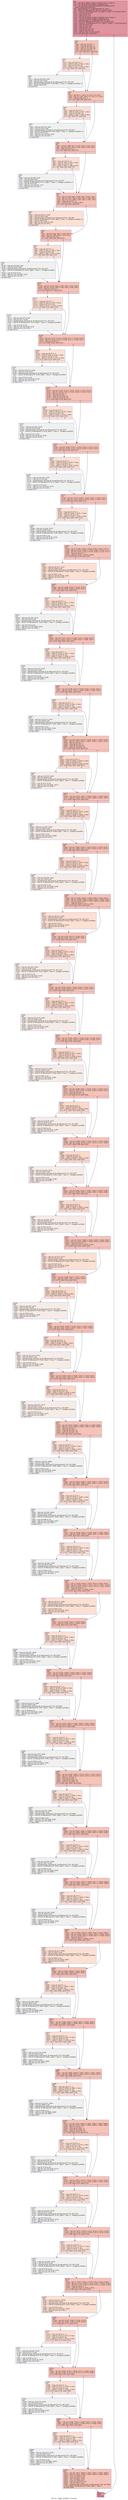 digraph "CFG for '_Z8gpu_blurPhS_ii' function" {
	label="CFG for '_Z8gpu_blurPhS_ii' function";

	Node0x5624430 [shape=record,color="#b70d28ff", style=filled, fillcolor="#b70d2870",label="{%4:\l  %5 = tail call i32 @llvm.amdgcn.workitem.id.x(), !range !4\l  %6 = tail call i32 @llvm.amdgcn.workgroup.id.x()\l  %7 = tail call align 4 dereferenceable(64) i8 addrspace(4)*\l... @llvm.amdgcn.dispatch.ptr()\l  %8 = getelementptr i8, i8 addrspace(4)* %7, i64 4\l  %9 = bitcast i8 addrspace(4)* %8 to i16 addrspace(4)*\l  %10 = load i16, i16 addrspace(4)* %9, align 4, !range !5, !invariant.load !6\l  %11 = zext i16 %10 to i32\l  %12 = mul i32 %6, %11\l  %13 = add i32 %12, %5\l  %14 = tail call i32 @llvm.amdgcn.workitem.id.y(), !range !4\l  %15 = tail call i32 @llvm.amdgcn.workgroup.id.y()\l  %16 = getelementptr i8, i8 addrspace(4)* %7, i64 6\l  %17 = bitcast i8 addrspace(4)* %16 to i16 addrspace(4)*\l  %18 = load i16, i16 addrspace(4)* %17, align 2, !range !5, !invariant.load !6\l  %19 = zext i16 %18 to i32\l  %20 = mul i32 %15, %19\l  %21 = add i32 %20, %14\l  %22 = icmp slt i32 %13, %2\l  %23 = icmp slt i32 %21, %3\l  %24 = select i1 %22, i1 %23, i1 false\l  br i1 %24, label %25, label %826\l|{<s0>T|<s1>F}}"];
	Node0x5624430:s0 -> Node0x5627ee0;
	Node0x5624430:s1 -> Node0x5627f70;
	Node0x5627ee0 [shape=record,color="#3d50c3ff", style=filled, fillcolor="#e8765c70",label="{%25:\l25:                                               \l  %26 = add nsw i32 %21, -3\l  %27 = icmp sgt i32 %21, 2\l  %28 = icmp slt i32 %26, %3\l  %29 = mul nsw i32 %26, %2\l  %30 = add nsw i32 %13, -3\l  br i1 %27, label %31, label %42\l|{<s0>T|<s1>F}}"];
	Node0x5627ee0:s0 -> Node0x56283e0;
	Node0x5627ee0:s1 -> Node0x5628430;
	Node0x56283e0 [shape=record,color="#3d50c3ff", style=filled, fillcolor="#f7b99e70",label="{%31:\l31:                                               \l  %32 = icmp sgt i32 %13, 2\l  %33 = select i1 %28, i1 %32, i1 false\l  %34 = icmp slt i32 %30, %2\l  %35 = select i1 %33, i1 %34, i1 false\l  br i1 %35, label %36, label %42\l|{<s0>T|<s1>F}}"];
	Node0x56283e0:s0 -> Node0x5626df0;
	Node0x56283e0:s1 -> Node0x5628430;
	Node0x5626df0 [shape=record,color="#3d50c3ff", style=filled, fillcolor="#dedcdb70",label="{%36:\l36:                                               \l  %37 = add nsw i32 %30, %29\l  %38 = sext i32 %37 to i64\l  %39 = getelementptr inbounds i8, i8 addrspace(1)* %1, i64 %38\l  %40 = load i8, i8 addrspace(1)* %39, align 1, !tbaa !7, !amdgpu.noclobber !6\l  %41 = zext i8 %40 to i32\l  br label %42\l}"];
	Node0x5626df0 -> Node0x5628430;
	Node0x5628430 [shape=record,color="#3d50c3ff", style=filled, fillcolor="#e8765c70",label="{%42:\l42:                                               \l  %43 = phi i32 [ 1, %36 ], [ 0, %31 ], [ 0, %25 ]\l  %44 = phi i32 [ %41, %36 ], [ 0, %31 ], [ 0, %25 ]\l  %45 = add nsw i32 %13, -2\l  br i1 %27, label %46, label %59\l|{<s0>T|<s1>F}}"];
	Node0x5628430:s0 -> Node0x5629130;
	Node0x5628430:s1 -> Node0x5629180;
	Node0x5629130 [shape=record,color="#3d50c3ff", style=filled, fillcolor="#f7b99e70",label="{%46:\l46:                                               \l  %47 = icmp sgt i32 %13, 1\l  %48 = select i1 %28, i1 %47, i1 false\l  %49 = icmp slt i32 %45, %2\l  %50 = select i1 %48, i1 %49, i1 false\l  br i1 %50, label %51, label %59\l|{<s0>T|<s1>F}}"];
	Node0x5629130:s0 -> Node0x5629540;
	Node0x5629130:s1 -> Node0x5629180;
	Node0x5629540 [shape=record,color="#3d50c3ff", style=filled, fillcolor="#dedcdb70",label="{%51:\l51:                                               \l  %52 = add nsw i32 %45, %29\l  %53 = sext i32 %52 to i64\l  %54 = getelementptr inbounds i8, i8 addrspace(1)* %1, i64 %53\l  %55 = load i8, i8 addrspace(1)* %54, align 1, !tbaa !7, !amdgpu.noclobber !6\l  %56 = zext i8 %55 to i32\l  %57 = add nuw nsw i32 %44, %56\l  %58 = add nuw nsw i32 %43, 1\l  br label %59\l}"];
	Node0x5629540 -> Node0x5629180;
	Node0x5629180 [shape=record,color="#3d50c3ff", style=filled, fillcolor="#e8765c70",label="{%59:\l59:                                               \l  %60 = phi i32 [ %58, %51 ], [ %43, %46 ], [ %43, %42 ]\l  %61 = phi i32 [ %57, %51 ], [ %44, %46 ], [ %44, %42 ]\l  %62 = add nsw i32 %13, -1\l  br i1 %27, label %63, label %76\l|{<s0>T|<s1>F}}"];
	Node0x5629180:s0 -> Node0x562a2c0;
	Node0x5629180:s1 -> Node0x562a310;
	Node0x562a2c0 [shape=record,color="#3d50c3ff", style=filled, fillcolor="#f7b99e70",label="{%63:\l63:                                               \l  %64 = icmp sgt i32 %13, 0\l  %65 = select i1 %28, i1 %64, i1 false\l  %66 = icmp sle i32 %13, %2\l  %67 = select i1 %65, i1 %66, i1 false\l  br i1 %67, label %68, label %76\l|{<s0>T|<s1>F}}"];
	Node0x562a2c0:s0 -> Node0x562a8f0;
	Node0x562a2c0:s1 -> Node0x562a310;
	Node0x562a8f0 [shape=record,color="#3d50c3ff", style=filled, fillcolor="#dedcdb70",label="{%68:\l68:                                               \l  %69 = add nsw i32 %62, %29\l  %70 = sext i32 %69 to i64\l  %71 = getelementptr inbounds i8, i8 addrspace(1)* %1, i64 %70\l  %72 = load i8, i8 addrspace(1)* %71, align 1, !tbaa !7, !amdgpu.noclobber !6\l  %73 = zext i8 %72 to i32\l  %74 = add nuw nsw i32 %61, %73\l  %75 = add nuw nsw i32 %60, 1\l  br label %76\l}"];
	Node0x562a8f0 -> Node0x562a310;
	Node0x562a310 [shape=record,color="#3d50c3ff", style=filled, fillcolor="#e8765c70",label="{%76:\l76:                                               \l  %77 = phi i1 [ %28, %68 ], [ %28, %63 ], [ false, %59 ]\l  %78 = phi i32 [ %75, %68 ], [ %60, %63 ], [ %60, %59 ]\l  %79 = phi i32 [ %74, %68 ], [ %61, %63 ], [ %61, %59 ]\l  %80 = icmp sgt i32 %13, -1\l  %81 = select i1 %77, i1 %80, i1 false\l  br i1 %81, label %82, label %90\l|{<s0>T|<s1>F}}"];
	Node0x562a310:s0 -> Node0x562b1e0;
	Node0x562a310:s1 -> Node0x562b230;
	Node0x562b1e0 [shape=record,color="#3d50c3ff", style=filled, fillcolor="#f7b99e70",label="{%82:\l82:                                               \l  %83 = add nsw i32 %13, %29\l  %84 = sext i32 %83 to i64\l  %85 = getelementptr inbounds i8, i8 addrspace(1)* %1, i64 %84\l  %86 = load i8, i8 addrspace(1)* %85, align 1, !tbaa !7, !amdgpu.noclobber !6\l  %87 = zext i8 %86 to i32\l  %88 = add nuw nsw i32 %79, %87\l  %89 = add nuw nsw i32 %78, 1\l  br label %90\l}"];
	Node0x562b1e0 -> Node0x562b230;
	Node0x562b230 [shape=record,color="#3d50c3ff", style=filled, fillcolor="#e8765c70",label="{%90:\l90:                                               \l  %91 = phi i32 [ %89, %82 ], [ %78, %76 ]\l  %92 = phi i32 [ %88, %82 ], [ %79, %76 ]\l  %93 = add nsw i32 %13, 1\l  br i1 %27, label %94, label %107\l|{<s0>T|<s1>F}}"];
	Node0x562b230:s0 -> Node0x562b970;
	Node0x562b230:s1 -> Node0x562b9c0;
	Node0x562b970 [shape=record,color="#3d50c3ff", style=filled, fillcolor="#f7b99e70",label="{%94:\l94:                                               \l  %95 = icmp sgt i32 %13, -2\l  %96 = select i1 %28, i1 %95, i1 false\l  %97 = icmp slt i32 %93, %2\l  %98 = select i1 %96, i1 %97, i1 false\l  br i1 %98, label %99, label %107\l|{<s0>T|<s1>F}}"];
	Node0x562b970:s0 -> Node0x562bd80;
	Node0x562b970:s1 -> Node0x562b9c0;
	Node0x562bd80 [shape=record,color="#3d50c3ff", style=filled, fillcolor="#dedcdb70",label="{%99:\l99:                                               \l  %100 = add nsw i32 %93, %29\l  %101 = sext i32 %100 to i64\l  %102 = getelementptr inbounds i8, i8 addrspace(1)* %1, i64 %101\l  %103 = load i8, i8 addrspace(1)* %102, align 1, !tbaa !7, !amdgpu.noclobber\l... !6\l  %104 = zext i8 %103 to i32\l  %105 = add nuw nsw i32 %92, %104\l  %106 = add nuw nsw i32 %91, 1\l  br label %107\l}"];
	Node0x562bd80 -> Node0x562b9c0;
	Node0x562b9c0 [shape=record,color="#3d50c3ff", style=filled, fillcolor="#e8765c70",label="{%107:\l107:                                              \l  %108 = phi i32 [ %106, %99 ], [ %91, %94 ], [ %91, %90 ]\l  %109 = phi i32 [ %105, %99 ], [ %92, %94 ], [ %92, %90 ]\l  %110 = add nsw i32 %13, 2\l  br i1 %27, label %111, label %124\l|{<s0>T|<s1>F}}"];
	Node0x562b9c0:s0 -> Node0x562c4c0;
	Node0x562b9c0:s1 -> Node0x562c510;
	Node0x562c4c0 [shape=record,color="#3d50c3ff", style=filled, fillcolor="#f7b99e70",label="{%111:\l111:                                              \l  %112 = icmp sgt i32 %13, -3\l  %113 = select i1 %28, i1 %112, i1 false\l  %114 = icmp slt i32 %110, %2\l  %115 = select i1 %113, i1 %114, i1 false\l  br i1 %115, label %116, label %124\l|{<s0>T|<s1>F}}"];
	Node0x562c4c0:s0 -> Node0x562c8d0;
	Node0x562c4c0:s1 -> Node0x562c510;
	Node0x562c8d0 [shape=record,color="#3d50c3ff", style=filled, fillcolor="#dedcdb70",label="{%116:\l116:                                              \l  %117 = add nsw i32 %110, %29\l  %118 = sext i32 %117 to i64\l  %119 = getelementptr inbounds i8, i8 addrspace(1)* %1, i64 %118\l  %120 = load i8, i8 addrspace(1)* %119, align 1, !tbaa !7, !amdgpu.noclobber\l... !6\l  %121 = zext i8 %120 to i32\l  %122 = add nuw nsw i32 %109, %121\l  %123 = add nuw nsw i32 %108, 1\l  br label %124\l}"];
	Node0x562c8d0 -> Node0x562c510;
	Node0x562c510 [shape=record,color="#3d50c3ff", style=filled, fillcolor="#e8765c70",label="{%124:\l124:                                              \l  %125 = phi i32 [ %123, %116 ], [ %108, %111 ], [ %108, %107 ]\l  %126 = phi i32 [ %122, %116 ], [ %109, %111 ], [ %109, %107 ]\l  %127 = add nsw i32 %13, 3\l  br i1 %27, label %128, label %141\l|{<s0>T|<s1>F}}"];
	Node0x562c510:s0 -> Node0x562d010;
	Node0x562c510:s1 -> Node0x562d060;
	Node0x562d010 [shape=record,color="#3d50c3ff", style=filled, fillcolor="#f7b99e70",label="{%128:\l128:                                              \l  %129 = icmp sgt i32 %13, -4\l  %130 = select i1 %28, i1 %129, i1 false\l  %131 = icmp slt i32 %127, %2\l  %132 = select i1 %130, i1 %131, i1 false\l  br i1 %132, label %133, label %141\l|{<s0>T|<s1>F}}"];
	Node0x562d010:s0 -> Node0x562a760;
	Node0x562d010:s1 -> Node0x562d060;
	Node0x562a760 [shape=record,color="#3d50c3ff", style=filled, fillcolor="#dedcdb70",label="{%133:\l133:                                              \l  %134 = add nsw i32 %127, %29\l  %135 = sext i32 %134 to i64\l  %136 = getelementptr inbounds i8, i8 addrspace(1)* %1, i64 %135\l  %137 = load i8, i8 addrspace(1)* %136, align 1, !tbaa !7, !amdgpu.noclobber\l... !6\l  %138 = zext i8 %137 to i32\l  %139 = add nuw nsw i32 %126, %138\l  %140 = add nuw nsw i32 %125, 1\l  br label %141\l}"];
	Node0x562a760 -> Node0x562d060;
	Node0x562d060 [shape=record,color="#3d50c3ff", style=filled, fillcolor="#e8765c70",label="{%141:\l141:                                              \l  %142 = phi i32 [ %140, %133 ], [ %125, %128 ], [ %125, %124 ]\l  %143 = phi i32 [ %139, %133 ], [ %126, %128 ], [ %126, %124 ]\l  %144 = add nsw i32 %21, -2\l  %145 = icmp sgt i32 %21, 1\l  %146 = icmp slt i32 %144, %3\l  %147 = mul nsw i32 %144, %2\l  br i1 %145, label %148, label %161\l|{<s0>T|<s1>F}}"];
	Node0x562d060:s0 -> Node0x562e1a0;
	Node0x562d060:s1 -> Node0x562e1f0;
	Node0x562e1a0 [shape=record,color="#3d50c3ff", style=filled, fillcolor="#f7b99e70",label="{%148:\l148:                                              \l  %149 = icmp sgt i32 %13, 2\l  %150 = select i1 %146, i1 %149, i1 false\l  %151 = icmp slt i32 %30, %2\l  %152 = select i1 %150, i1 %151, i1 false\l  br i1 %152, label %153, label %161\l|{<s0>T|<s1>F}}"];
	Node0x562e1a0:s0 -> Node0x562e5b0;
	Node0x562e1a0:s1 -> Node0x562e1f0;
	Node0x562e5b0 [shape=record,color="#3d50c3ff", style=filled, fillcolor="#dedcdb70",label="{%153:\l153:                                              \l  %154 = add nsw i32 %30, %147\l  %155 = sext i32 %154 to i64\l  %156 = getelementptr inbounds i8, i8 addrspace(1)* %1, i64 %155\l  %157 = load i8, i8 addrspace(1)* %156, align 1, !tbaa !7, !amdgpu.noclobber\l... !6\l  %158 = zext i8 %157 to i32\l  %159 = add nuw nsw i32 %143, %158\l  %160 = add nuw nsw i32 %142, 1\l  br label %161\l}"];
	Node0x562e5b0 -> Node0x562e1f0;
	Node0x562e1f0 [shape=record,color="#3d50c3ff", style=filled, fillcolor="#e8765c70",label="{%161:\l161:                                              \l  %162 = phi i32 [ %160, %153 ], [ %142, %148 ], [ %142, %141 ]\l  %163 = phi i32 [ %159, %153 ], [ %143, %148 ], [ %143, %141 ]\l  br i1 %145, label %164, label %177\l|{<s0>T|<s1>F}}"];
	Node0x562e1f0:s0 -> Node0x562ec60;
	Node0x562e1f0:s1 -> Node0x562ecb0;
	Node0x562ec60 [shape=record,color="#3d50c3ff", style=filled, fillcolor="#f7b99e70",label="{%164:\l164:                                              \l  %165 = icmp sgt i32 %13, 1\l  %166 = select i1 %146, i1 %165, i1 false\l  %167 = icmp slt i32 %45, %2\l  %168 = select i1 %166, i1 %167, i1 false\l  br i1 %168, label %169, label %177\l|{<s0>T|<s1>F}}"];
	Node0x562ec60:s0 -> Node0x562f070;
	Node0x562ec60:s1 -> Node0x562ecb0;
	Node0x562f070 [shape=record,color="#3d50c3ff", style=filled, fillcolor="#dedcdb70",label="{%169:\l169:                                              \l  %170 = add nsw i32 %45, %147\l  %171 = sext i32 %170 to i64\l  %172 = getelementptr inbounds i8, i8 addrspace(1)* %1, i64 %171\l  %173 = load i8, i8 addrspace(1)* %172, align 1, !tbaa !7, !amdgpu.noclobber\l... !6\l  %174 = zext i8 %173 to i32\l  %175 = add nuw nsw i32 %163, %174\l  %176 = add nuw nsw i32 %162, 1\l  br label %177\l}"];
	Node0x562f070 -> Node0x562ecb0;
	Node0x562ecb0 [shape=record,color="#3d50c3ff", style=filled, fillcolor="#e8765c70",label="{%177:\l177:                                              \l  %178 = phi i32 [ %176, %169 ], [ %162, %164 ], [ %162, %161 ]\l  %179 = phi i32 [ %175, %169 ], [ %163, %164 ], [ %163, %161 ]\l  br i1 %145, label %180, label %193\l|{<s0>T|<s1>F}}"];
	Node0x562ecb0:s0 -> Node0x562f720;
	Node0x562ecb0:s1 -> Node0x562f770;
	Node0x562f720 [shape=record,color="#3d50c3ff", style=filled, fillcolor="#f7b99e70",label="{%180:\l180:                                              \l  %181 = icmp sgt i32 %13, 0\l  %182 = select i1 %146, i1 %181, i1 false\l  %183 = icmp sle i32 %13, %2\l  %184 = select i1 %182, i1 %183, i1 false\l  br i1 %184, label %185, label %193\l|{<s0>T|<s1>F}}"];
	Node0x562f720:s0 -> Node0x562fb30;
	Node0x562f720:s1 -> Node0x562f770;
	Node0x562fb30 [shape=record,color="#3d50c3ff", style=filled, fillcolor="#dedcdb70",label="{%185:\l185:                                              \l  %186 = add nsw i32 %62, %147\l  %187 = sext i32 %186 to i64\l  %188 = getelementptr inbounds i8, i8 addrspace(1)* %1, i64 %187\l  %189 = load i8, i8 addrspace(1)* %188, align 1, !tbaa !7, !amdgpu.noclobber\l... !6\l  %190 = zext i8 %189 to i32\l  %191 = add nuw nsw i32 %179, %190\l  %192 = add nuw nsw i32 %178, 1\l  br label %193\l}"];
	Node0x562fb30 -> Node0x562f770;
	Node0x562f770 [shape=record,color="#3d50c3ff", style=filled, fillcolor="#e8765c70",label="{%193:\l193:                                              \l  %194 = phi i1 [ %146, %185 ], [ %146, %180 ], [ false, %177 ]\l  %195 = phi i32 [ %192, %185 ], [ %178, %180 ], [ %178, %177 ]\l  %196 = phi i32 [ %191, %185 ], [ %179, %180 ], [ %179, %177 ]\l  %197 = icmp sgt i32 %13, -1\l  %198 = select i1 %194, i1 %197, i1 false\l  br i1 %198, label %199, label %207\l|{<s0>T|<s1>F}}"];
	Node0x562f770:s0 -> Node0x56303f0;
	Node0x562f770:s1 -> Node0x5630440;
	Node0x56303f0 [shape=record,color="#3d50c3ff", style=filled, fillcolor="#f7b99e70",label="{%199:\l199:                                              \l  %200 = add nsw i32 %13, %147\l  %201 = sext i32 %200 to i64\l  %202 = getelementptr inbounds i8, i8 addrspace(1)* %1, i64 %201\l  %203 = load i8, i8 addrspace(1)* %202, align 1, !tbaa !7, !amdgpu.noclobber\l... !6\l  %204 = zext i8 %203 to i32\l  %205 = add nuw nsw i32 %196, %204\l  %206 = add nuw nsw i32 %195, 1\l  br label %207\l}"];
	Node0x56303f0 -> Node0x5630440;
	Node0x5630440 [shape=record,color="#3d50c3ff", style=filled, fillcolor="#e8765c70",label="{%207:\l207:                                              \l  %208 = phi i32 [ %206, %199 ], [ %195, %193 ]\l  %209 = phi i32 [ %205, %199 ], [ %196, %193 ]\l  br i1 %145, label %210, label %223\l|{<s0>T|<s1>F}}"];
	Node0x5630440:s0 -> Node0x5630af0;
	Node0x5630440:s1 -> Node0x5630b40;
	Node0x5630af0 [shape=record,color="#3d50c3ff", style=filled, fillcolor="#f7b99e70",label="{%210:\l210:                                              \l  %211 = icmp sgt i32 %13, -2\l  %212 = select i1 %146, i1 %211, i1 false\l  %213 = icmp slt i32 %93, %2\l  %214 = select i1 %212, i1 %213, i1 false\l  br i1 %214, label %215, label %223\l|{<s0>T|<s1>F}}"];
	Node0x5630af0:s0 -> Node0x5630f00;
	Node0x5630af0:s1 -> Node0x5630b40;
	Node0x5630f00 [shape=record,color="#3d50c3ff", style=filled, fillcolor="#dedcdb70",label="{%215:\l215:                                              \l  %216 = add nsw i32 %93, %147\l  %217 = sext i32 %216 to i64\l  %218 = getelementptr inbounds i8, i8 addrspace(1)* %1, i64 %217\l  %219 = load i8, i8 addrspace(1)* %218, align 1, !tbaa !7, !amdgpu.noclobber\l... !6\l  %220 = zext i8 %219 to i32\l  %221 = add nuw nsw i32 %209, %220\l  %222 = add nuw nsw i32 %208, 1\l  br label %223\l}"];
	Node0x5630f00 -> Node0x5630b40;
	Node0x5630b40 [shape=record,color="#3d50c3ff", style=filled, fillcolor="#e8765c70",label="{%223:\l223:                                              \l  %224 = phi i32 [ %222, %215 ], [ %208, %210 ], [ %208, %207 ]\l  %225 = phi i32 [ %221, %215 ], [ %209, %210 ], [ %209, %207 ]\l  br i1 %145, label %226, label %239\l|{<s0>T|<s1>F}}"];
	Node0x5630b40:s0 -> Node0x56315b0;
	Node0x5630b40:s1 -> Node0x5631600;
	Node0x56315b0 [shape=record,color="#3d50c3ff", style=filled, fillcolor="#f7b99e70",label="{%226:\l226:                                              \l  %227 = icmp sgt i32 %13, -3\l  %228 = select i1 %146, i1 %227, i1 false\l  %229 = icmp slt i32 %110, %2\l  %230 = select i1 %228, i1 %229, i1 false\l  br i1 %230, label %231, label %239\l|{<s0>T|<s1>F}}"];
	Node0x56315b0:s0 -> Node0x56319c0;
	Node0x56315b0:s1 -> Node0x5631600;
	Node0x56319c0 [shape=record,color="#3d50c3ff", style=filled, fillcolor="#dedcdb70",label="{%231:\l231:                                              \l  %232 = add nsw i32 %110, %147\l  %233 = sext i32 %232 to i64\l  %234 = getelementptr inbounds i8, i8 addrspace(1)* %1, i64 %233\l  %235 = load i8, i8 addrspace(1)* %234, align 1, !tbaa !7, !amdgpu.noclobber\l... !6\l  %236 = zext i8 %235 to i32\l  %237 = add nuw nsw i32 %225, %236\l  %238 = add nuw nsw i32 %224, 1\l  br label %239\l}"];
	Node0x56319c0 -> Node0x5631600;
	Node0x5631600 [shape=record,color="#3d50c3ff", style=filled, fillcolor="#e8765c70",label="{%239:\l239:                                              \l  %240 = phi i32 [ %238, %231 ], [ %224, %226 ], [ %224, %223 ]\l  %241 = phi i32 [ %237, %231 ], [ %225, %226 ], [ %225, %223 ]\l  br i1 %145, label %242, label %255\l|{<s0>T|<s1>F}}"];
	Node0x5631600:s0 -> Node0x5632070;
	Node0x5631600:s1 -> Node0x56320c0;
	Node0x5632070 [shape=record,color="#3d50c3ff", style=filled, fillcolor="#f7b99e70",label="{%242:\l242:                                              \l  %243 = icmp sgt i32 %13, -4\l  %244 = select i1 %146, i1 %243, i1 false\l  %245 = icmp slt i32 %127, %2\l  %246 = select i1 %244, i1 %245, i1 false\l  br i1 %246, label %247, label %255\l|{<s0>T|<s1>F}}"];
	Node0x5632070:s0 -> Node0x5632480;
	Node0x5632070:s1 -> Node0x56320c0;
	Node0x5632480 [shape=record,color="#3d50c3ff", style=filled, fillcolor="#dedcdb70",label="{%247:\l247:                                              \l  %248 = add nsw i32 %127, %147\l  %249 = sext i32 %248 to i64\l  %250 = getelementptr inbounds i8, i8 addrspace(1)* %1, i64 %249\l  %251 = load i8, i8 addrspace(1)* %250, align 1, !tbaa !7, !amdgpu.noclobber\l... !6\l  %252 = zext i8 %251 to i32\l  %253 = add nuw nsw i32 %241, %252\l  %254 = add nuw nsw i32 %240, 1\l  br label %255\l}"];
	Node0x5632480 -> Node0x56320c0;
	Node0x56320c0 [shape=record,color="#3d50c3ff", style=filled, fillcolor="#e8765c70",label="{%255:\l255:                                              \l  %256 = phi i32 [ %254, %247 ], [ %240, %242 ], [ %240, %239 ]\l  %257 = phi i32 [ %253, %247 ], [ %241, %242 ], [ %241, %239 ]\l  %258 = add nsw i32 %21, -1\l  %259 = icmp sgt i32 %21, 0\l  %260 = icmp sle i32 %21, %3\l  %261 = mul nsw i32 %258, %2\l  br i1 %259, label %262, label %275\l|{<s0>T|<s1>F}}"];
	Node0x56320c0:s0 -> Node0x562d460;
	Node0x56320c0:s1 -> Node0x562d4b0;
	Node0x562d460 [shape=record,color="#3d50c3ff", style=filled, fillcolor="#f7a88970",label="{%262:\l262:                                              \l  %263 = icmp sgt i32 %13, 2\l  %264 = select i1 %260, i1 %263, i1 false\l  %265 = icmp slt i32 %30, %2\l  %266 = select i1 %264, i1 %265, i1 false\l  br i1 %266, label %267, label %275\l|{<s0>T|<s1>F}}"];
	Node0x562d460:s0 -> Node0x562d870;
	Node0x562d460:s1 -> Node0x562d4b0;
	Node0x562d870 [shape=record,color="#3d50c3ff", style=filled, fillcolor="#ead5c970",label="{%267:\l267:                                              \l  %268 = add nsw i32 %30, %261\l  %269 = sext i32 %268 to i64\l  %270 = getelementptr inbounds i8, i8 addrspace(1)* %1, i64 %269\l  %271 = load i8, i8 addrspace(1)* %270, align 1, !tbaa !7, !amdgpu.noclobber\l... !6\l  %272 = zext i8 %271 to i32\l  %273 = add nuw nsw i32 %257, %272\l  %274 = add nuw nsw i32 %256, 1\l  br label %275\l}"];
	Node0x562d870 -> Node0x562d4b0;
	Node0x562d4b0 [shape=record,color="#3d50c3ff", style=filled, fillcolor="#e8765c70",label="{%275:\l275:                                              \l  %276 = phi i32 [ %274, %267 ], [ %256, %262 ], [ %256, %255 ]\l  %277 = phi i32 [ %273, %267 ], [ %257, %262 ], [ %257, %255 ]\l  br i1 %259, label %278, label %291\l|{<s0>T|<s1>F}}"];
	Node0x562d4b0:s0 -> Node0x5634020;
	Node0x562d4b0:s1 -> Node0x5634070;
	Node0x5634020 [shape=record,color="#3d50c3ff", style=filled, fillcolor="#f7a88970",label="{%278:\l278:                                              \l  %279 = icmp sgt i32 %13, 1\l  %280 = select i1 %260, i1 %279, i1 false\l  %281 = icmp slt i32 %45, %2\l  %282 = select i1 %280, i1 %281, i1 false\l  br i1 %282, label %283, label %291\l|{<s0>T|<s1>F}}"];
	Node0x5634020:s0 -> Node0x56343f0;
	Node0x5634020:s1 -> Node0x5634070;
	Node0x56343f0 [shape=record,color="#3d50c3ff", style=filled, fillcolor="#ead5c970",label="{%283:\l283:                                              \l  %284 = add nsw i32 %45, %261\l  %285 = sext i32 %284 to i64\l  %286 = getelementptr inbounds i8, i8 addrspace(1)* %1, i64 %285\l  %287 = load i8, i8 addrspace(1)* %286, align 1, !tbaa !7, !amdgpu.noclobber\l... !6\l  %288 = zext i8 %287 to i32\l  %289 = add nuw nsw i32 %277, %288\l  %290 = add nuw nsw i32 %276, 1\l  br label %291\l}"];
	Node0x56343f0 -> Node0x5634070;
	Node0x5634070 [shape=record,color="#3d50c3ff", style=filled, fillcolor="#e8765c70",label="{%291:\l291:                                              \l  %292 = phi i32 [ %290, %283 ], [ %276, %278 ], [ %276, %275 ]\l  %293 = phi i32 [ %289, %283 ], [ %277, %278 ], [ %277, %275 ]\l  br i1 %259, label %294, label %307\l|{<s0>T|<s1>F}}"];
	Node0x5634070:s0 -> Node0x5634ad0;
	Node0x5634070:s1 -> Node0x5634b20;
	Node0x5634ad0 [shape=record,color="#3d50c3ff", style=filled, fillcolor="#f7a88970",label="{%294:\l294:                                              \l  %295 = icmp sgt i32 %13, 0\l  %296 = select i1 %260, i1 %295, i1 false\l  %297 = icmp sle i32 %13, %2\l  %298 = select i1 %296, i1 %297, i1 false\l  br i1 %298, label %299, label %307\l|{<s0>T|<s1>F}}"];
	Node0x5634ad0:s0 -> Node0x5634ee0;
	Node0x5634ad0:s1 -> Node0x5634b20;
	Node0x5634ee0 [shape=record,color="#3d50c3ff", style=filled, fillcolor="#ead5c970",label="{%299:\l299:                                              \l  %300 = add nsw i32 %62, %261\l  %301 = sext i32 %300 to i64\l  %302 = getelementptr inbounds i8, i8 addrspace(1)* %1, i64 %301\l  %303 = load i8, i8 addrspace(1)* %302, align 1, !tbaa !7, !amdgpu.noclobber\l... !6\l  %304 = zext i8 %303 to i32\l  %305 = add nuw nsw i32 %293, %304\l  %306 = add nuw nsw i32 %292, 1\l  br label %307\l}"];
	Node0x5634ee0 -> Node0x5634b20;
	Node0x5634b20 [shape=record,color="#3d50c3ff", style=filled, fillcolor="#e8765c70",label="{%307:\l307:                                              \l  %308 = phi i1 [ %260, %299 ], [ %260, %294 ], [ false, %291 ]\l  %309 = phi i32 [ %306, %299 ], [ %292, %294 ], [ %292, %291 ]\l  %310 = phi i32 [ %305, %299 ], [ %293, %294 ], [ %293, %291 ]\l  %311 = icmp sgt i32 %13, -1\l  %312 = select i1 %308, i1 %311, i1 false\l  br i1 %312, label %313, label %321\l|{<s0>T|<s1>F}}"];
	Node0x5634b20:s0 -> Node0x56357a0;
	Node0x5634b20:s1 -> Node0x56357f0;
	Node0x56357a0 [shape=record,color="#3d50c3ff", style=filled, fillcolor="#f7b99e70",label="{%313:\l313:                                              \l  %314 = add nsw i32 %13, %261\l  %315 = sext i32 %314 to i64\l  %316 = getelementptr inbounds i8, i8 addrspace(1)* %1, i64 %315\l  %317 = load i8, i8 addrspace(1)* %316, align 1, !tbaa !7, !amdgpu.noclobber\l... !6\l  %318 = zext i8 %317 to i32\l  %319 = add nuw nsw i32 %310, %318\l  %320 = add nuw nsw i32 %309, 1\l  br label %321\l}"];
	Node0x56357a0 -> Node0x56357f0;
	Node0x56357f0 [shape=record,color="#3d50c3ff", style=filled, fillcolor="#e8765c70",label="{%321:\l321:                                              \l  %322 = phi i32 [ %320, %313 ], [ %309, %307 ]\l  %323 = phi i32 [ %319, %313 ], [ %310, %307 ]\l  br i1 %259, label %324, label %337\l|{<s0>T|<s1>F}}"];
	Node0x56357f0:s0 -> Node0x5635ea0;
	Node0x56357f0:s1 -> Node0x5635ef0;
	Node0x5635ea0 [shape=record,color="#3d50c3ff", style=filled, fillcolor="#f7a88970",label="{%324:\l324:                                              \l  %325 = icmp sgt i32 %13, -2\l  %326 = select i1 %260, i1 %325, i1 false\l  %327 = icmp slt i32 %93, %2\l  %328 = select i1 %326, i1 %327, i1 false\l  br i1 %328, label %329, label %337\l|{<s0>T|<s1>F}}"];
	Node0x5635ea0:s0 -> Node0x56362b0;
	Node0x5635ea0:s1 -> Node0x5635ef0;
	Node0x56362b0 [shape=record,color="#3d50c3ff", style=filled, fillcolor="#ead5c970",label="{%329:\l329:                                              \l  %330 = add nsw i32 %93, %261\l  %331 = sext i32 %330 to i64\l  %332 = getelementptr inbounds i8, i8 addrspace(1)* %1, i64 %331\l  %333 = load i8, i8 addrspace(1)* %332, align 1, !tbaa !7, !amdgpu.noclobber\l... !6\l  %334 = zext i8 %333 to i32\l  %335 = add nuw nsw i32 %323, %334\l  %336 = add nuw nsw i32 %322, 1\l  br label %337\l}"];
	Node0x56362b0 -> Node0x5635ef0;
	Node0x5635ef0 [shape=record,color="#3d50c3ff", style=filled, fillcolor="#e8765c70",label="{%337:\l337:                                              \l  %338 = phi i32 [ %336, %329 ], [ %322, %324 ], [ %322, %321 ]\l  %339 = phi i32 [ %335, %329 ], [ %323, %324 ], [ %323, %321 ]\l  br i1 %259, label %340, label %353\l|{<s0>T|<s1>F}}"];
	Node0x5635ef0:s0 -> Node0x5636960;
	Node0x5635ef0:s1 -> Node0x56369b0;
	Node0x5636960 [shape=record,color="#3d50c3ff", style=filled, fillcolor="#f7a88970",label="{%340:\l340:                                              \l  %341 = icmp sgt i32 %13, -3\l  %342 = select i1 %260, i1 %341, i1 false\l  %343 = icmp slt i32 %110, %2\l  %344 = select i1 %342, i1 %343, i1 false\l  br i1 %344, label %345, label %353\l|{<s0>T|<s1>F}}"];
	Node0x5636960:s0 -> Node0x5636d70;
	Node0x5636960:s1 -> Node0x56369b0;
	Node0x5636d70 [shape=record,color="#3d50c3ff", style=filled, fillcolor="#ead5c970",label="{%345:\l345:                                              \l  %346 = add nsw i32 %110, %261\l  %347 = sext i32 %346 to i64\l  %348 = getelementptr inbounds i8, i8 addrspace(1)* %1, i64 %347\l  %349 = load i8, i8 addrspace(1)* %348, align 1, !tbaa !7, !amdgpu.noclobber\l... !6\l  %350 = zext i8 %349 to i32\l  %351 = add nuw nsw i32 %339, %350\l  %352 = add nuw nsw i32 %338, 1\l  br label %353\l}"];
	Node0x5636d70 -> Node0x56369b0;
	Node0x56369b0 [shape=record,color="#3d50c3ff", style=filled, fillcolor="#e8765c70",label="{%353:\l353:                                              \l  %354 = phi i32 [ %352, %345 ], [ %338, %340 ], [ %338, %337 ]\l  %355 = phi i32 [ %351, %345 ], [ %339, %340 ], [ %339, %337 ]\l  br i1 %259, label %356, label %369\l|{<s0>T|<s1>F}}"];
	Node0x56369b0:s0 -> Node0x5637420;
	Node0x56369b0:s1 -> Node0x5637470;
	Node0x5637420 [shape=record,color="#3d50c3ff", style=filled, fillcolor="#f7a88970",label="{%356:\l356:                                              \l  %357 = icmp sgt i32 %13, -4\l  %358 = select i1 %260, i1 %357, i1 false\l  %359 = icmp slt i32 %127, %2\l  %360 = select i1 %358, i1 %359, i1 false\l  br i1 %360, label %361, label %369\l|{<s0>T|<s1>F}}"];
	Node0x5637420:s0 -> Node0x5637830;
	Node0x5637420:s1 -> Node0x5637470;
	Node0x5637830 [shape=record,color="#3d50c3ff", style=filled, fillcolor="#ead5c970",label="{%361:\l361:                                              \l  %362 = add nsw i32 %127, %261\l  %363 = sext i32 %362 to i64\l  %364 = getelementptr inbounds i8, i8 addrspace(1)* %1, i64 %363\l  %365 = load i8, i8 addrspace(1)* %364, align 1, !tbaa !7, !amdgpu.noclobber\l... !6\l  %366 = zext i8 %365 to i32\l  %367 = add nuw nsw i32 %355, %366\l  %368 = add nuw nsw i32 %354, 1\l  br label %369\l}"];
	Node0x5637830 -> Node0x5637470;
	Node0x5637470 [shape=record,color="#3d50c3ff", style=filled, fillcolor="#e8765c70",label="{%369:\l369:                                              \l  %370 = phi i32 [ %368, %361 ], [ %354, %356 ], [ %354, %353 ]\l  %371 = phi i32 [ %367, %361 ], [ %355, %356 ], [ %355, %353 ]\l  %372 = icmp sgt i32 %21, -1\l  %373 = mul nsw i32 %21, %2\l  br i1 %372, label %374, label %386\l|{<s0>T|<s1>F}}"];
	Node0x5637470:s0 -> Node0x5638000;
	Node0x5637470:s1 -> Node0x5638050;
	Node0x5638000 [shape=record,color="#3d50c3ff", style=filled, fillcolor="#f7a88970",label="{%374:\l374:                                              \l  %375 = icmp sgt i32 %13, 2\l  %376 = icmp slt i32 %30, %2\l  %377 = select i1 %375, i1 %376, i1 false\l  br i1 %377, label %378, label %386\l|{<s0>T|<s1>F}}"];
	Node0x5638000:s0 -> Node0x5638360;
	Node0x5638000:s1 -> Node0x5638050;
	Node0x5638360 [shape=record,color="#3d50c3ff", style=filled, fillcolor="#ead5c970",label="{%378:\l378:                                              \l  %379 = add nsw i32 %30, %373\l  %380 = sext i32 %379 to i64\l  %381 = getelementptr inbounds i8, i8 addrspace(1)* %1, i64 %380\l  %382 = load i8, i8 addrspace(1)* %381, align 1, !tbaa !7, !amdgpu.noclobber\l... !6\l  %383 = zext i8 %382 to i32\l  %384 = add nuw nsw i32 %371, %383\l  %385 = add nuw nsw i32 %370, 1\l  br label %386\l}"];
	Node0x5638360 -> Node0x5638050;
	Node0x5638050 [shape=record,color="#3d50c3ff", style=filled, fillcolor="#e8765c70",label="{%386:\l386:                                              \l  %387 = phi i32 [ %385, %378 ], [ %370, %374 ], [ %370, %369 ]\l  %388 = phi i32 [ %384, %378 ], [ %371, %374 ], [ %371, %369 ]\l  br i1 %372, label %389, label %401\l|{<s0>T|<s1>F}}"];
	Node0x5638050:s0 -> Node0x5638a10;
	Node0x5638050:s1 -> Node0x5638a60;
	Node0x5638a10 [shape=record,color="#3d50c3ff", style=filled, fillcolor="#f7a88970",label="{%389:\l389:                                              \l  %390 = icmp sgt i32 %13, 1\l  %391 = icmp slt i32 %45, %2\l  %392 = select i1 %390, i1 %391, i1 false\l  br i1 %392, label %393, label %401\l|{<s0>T|<s1>F}}"];
	Node0x5638a10:s0 -> Node0x5638d70;
	Node0x5638a10:s1 -> Node0x5638a60;
	Node0x5638d70 [shape=record,color="#3d50c3ff", style=filled, fillcolor="#ead5c970",label="{%393:\l393:                                              \l  %394 = add nsw i32 %45, %373\l  %395 = sext i32 %394 to i64\l  %396 = getelementptr inbounds i8, i8 addrspace(1)* %1, i64 %395\l  %397 = load i8, i8 addrspace(1)* %396, align 1, !tbaa !7, !amdgpu.noclobber\l... !6\l  %398 = zext i8 %397 to i32\l  %399 = add nuw nsw i32 %388, %398\l  %400 = add nuw nsw i32 %387, 1\l  br label %401\l}"];
	Node0x5638d70 -> Node0x5638a60;
	Node0x5638a60 [shape=record,color="#3d50c3ff", style=filled, fillcolor="#e8765c70",label="{%401:\l401:                                              \l  %402 = phi i32 [ %400, %393 ], [ %387, %389 ], [ %387, %386 ]\l  %403 = phi i32 [ %399, %393 ], [ %388, %389 ], [ %388, %386 ]\l  br i1 %372, label %404, label %416\l|{<s0>T|<s1>F}}"];
	Node0x5638a60:s0 -> Node0x5639420;
	Node0x5638a60:s1 -> Node0x5639470;
	Node0x5639420 [shape=record,color="#3d50c3ff", style=filled, fillcolor="#f7a88970",label="{%404:\l404:                                              \l  %405 = icmp sgt i32 %13, 0\l  %406 = icmp sle i32 %13, %2\l  %407 = select i1 %405, i1 %406, i1 false\l  br i1 %407, label %408, label %416\l|{<s0>T|<s1>F}}"];
	Node0x5639420:s0 -> Node0x5639780;
	Node0x5639420:s1 -> Node0x5639470;
	Node0x5639780 [shape=record,color="#3d50c3ff", style=filled, fillcolor="#ead5c970",label="{%408:\l408:                                              \l  %409 = add nsw i32 %62, %373\l  %410 = sext i32 %409 to i64\l  %411 = getelementptr inbounds i8, i8 addrspace(1)* %1, i64 %410\l  %412 = load i8, i8 addrspace(1)* %411, align 1, !tbaa !7, !amdgpu.noclobber\l... !6\l  %413 = zext i8 %412 to i32\l  %414 = add nuw nsw i32 %403, %413\l  %415 = add nuw nsw i32 %402, 1\l  br label %416\l}"];
	Node0x5639780 -> Node0x5639470;
	Node0x5639470 [shape=record,color="#3d50c3ff", style=filled, fillcolor="#e8765c70",label="{%416:\l416:                                              \l  %417 = phi i32 [ %415, %408 ], [ %402, %404 ], [ %402, %401 ]\l  %418 = phi i32 [ %414, %408 ], [ %403, %404 ], [ %403, %401 ]\l  %419 = icmp sgt i32 %13, -1\l  %420 = select i1 %372, i1 %419, i1 false\l  br i1 %420, label %421, label %429\l|{<s0>T|<s1>F}}"];
	Node0x5639470:s0 -> Node0x5639f70;
	Node0x5639470:s1 -> Node0x5639fc0;
	Node0x5639f70 [shape=record,color="#3d50c3ff", style=filled, fillcolor="#f7b99e70",label="{%421:\l421:                                              \l  %422 = add nsw i32 %13, %373\l  %423 = sext i32 %422 to i64\l  %424 = getelementptr inbounds i8, i8 addrspace(1)* %1, i64 %423\l  %425 = load i8, i8 addrspace(1)* %424, align 1, !tbaa !7, !amdgpu.noclobber\l... !6\l  %426 = zext i8 %425 to i32\l  %427 = add nuw nsw i32 %418, %426\l  %428 = add nuw nsw i32 %417, 1\l  br label %429\l}"];
	Node0x5639f70 -> Node0x5639fc0;
	Node0x5639fc0 [shape=record,color="#3d50c3ff", style=filled, fillcolor="#e8765c70",label="{%429:\l429:                                              \l  %430 = phi i32 [ %428, %421 ], [ %417, %416 ]\l  %431 = phi i32 [ %427, %421 ], [ %418, %416 ]\l  br i1 %372, label %432, label %444\l|{<s0>T|<s1>F}}"];
	Node0x5639fc0:s0 -> Node0x563a670;
	Node0x5639fc0:s1 -> Node0x563a6c0;
	Node0x563a670 [shape=record,color="#3d50c3ff", style=filled, fillcolor="#f7a88970",label="{%432:\l432:                                              \l  %433 = icmp sgt i32 %13, -2\l  %434 = icmp slt i32 %93, %2\l  %435 = select i1 %433, i1 %434, i1 false\l  br i1 %435, label %436, label %444\l|{<s0>T|<s1>F}}"];
	Node0x563a670:s0 -> Node0x563a9d0;
	Node0x563a670:s1 -> Node0x563a6c0;
	Node0x563a9d0 [shape=record,color="#3d50c3ff", style=filled, fillcolor="#ead5c970",label="{%436:\l436:                                              \l  %437 = add nsw i32 %93, %373\l  %438 = sext i32 %437 to i64\l  %439 = getelementptr inbounds i8, i8 addrspace(1)* %1, i64 %438\l  %440 = load i8, i8 addrspace(1)* %439, align 1, !tbaa !7, !amdgpu.noclobber\l... !6\l  %441 = zext i8 %440 to i32\l  %442 = add nuw nsw i32 %431, %441\l  %443 = add nuw nsw i32 %430, 1\l  br label %444\l}"];
	Node0x563a9d0 -> Node0x563a6c0;
	Node0x563a6c0 [shape=record,color="#3d50c3ff", style=filled, fillcolor="#e8765c70",label="{%444:\l444:                                              \l  %445 = phi i32 [ %443, %436 ], [ %430, %432 ], [ %430, %429 ]\l  %446 = phi i32 [ %442, %436 ], [ %431, %432 ], [ %431, %429 ]\l  br i1 %372, label %447, label %459\l|{<s0>T|<s1>F}}"];
	Node0x563a6c0:s0 -> Node0x563b080;
	Node0x563a6c0:s1 -> Node0x563b0d0;
	Node0x563b080 [shape=record,color="#3d50c3ff", style=filled, fillcolor="#f7a88970",label="{%447:\l447:                                              \l  %448 = icmp sgt i32 %13, -3\l  %449 = icmp slt i32 %110, %2\l  %450 = select i1 %448, i1 %449, i1 false\l  br i1 %450, label %451, label %459\l|{<s0>T|<s1>F}}"];
	Node0x563b080:s0 -> Node0x563b3e0;
	Node0x563b080:s1 -> Node0x563b0d0;
	Node0x563b3e0 [shape=record,color="#3d50c3ff", style=filled, fillcolor="#ead5c970",label="{%451:\l451:                                              \l  %452 = add nsw i32 %110, %373\l  %453 = sext i32 %452 to i64\l  %454 = getelementptr inbounds i8, i8 addrspace(1)* %1, i64 %453\l  %455 = load i8, i8 addrspace(1)* %454, align 1, !tbaa !7, !amdgpu.noclobber\l... !6\l  %456 = zext i8 %455 to i32\l  %457 = add nuw nsw i32 %446, %456\l  %458 = add nuw nsw i32 %445, 1\l  br label %459\l}"];
	Node0x563b3e0 -> Node0x563b0d0;
	Node0x563b0d0 [shape=record,color="#3d50c3ff", style=filled, fillcolor="#e8765c70",label="{%459:\l459:                                              \l  %460 = phi i32 [ %458, %451 ], [ %445, %447 ], [ %445, %444 ]\l  %461 = phi i32 [ %457, %451 ], [ %446, %447 ], [ %446, %444 ]\l  br i1 %372, label %462, label %474\l|{<s0>T|<s1>F}}"];
	Node0x563b0d0:s0 -> Node0x563ba90;
	Node0x563b0d0:s1 -> Node0x563bae0;
	Node0x563ba90 [shape=record,color="#3d50c3ff", style=filled, fillcolor="#f7a88970",label="{%462:\l462:                                              \l  %463 = icmp sgt i32 %13, -4\l  %464 = icmp slt i32 %127, %2\l  %465 = select i1 %463, i1 %464, i1 false\l  br i1 %465, label %466, label %474\l|{<s0>T|<s1>F}}"];
	Node0x563ba90:s0 -> Node0x563bdf0;
	Node0x563ba90:s1 -> Node0x563bae0;
	Node0x563bdf0 [shape=record,color="#3d50c3ff", style=filled, fillcolor="#ead5c970",label="{%466:\l466:                                              \l  %467 = add nsw i32 %127, %373\l  %468 = sext i32 %467 to i64\l  %469 = getelementptr inbounds i8, i8 addrspace(1)* %1, i64 %468\l  %470 = load i8, i8 addrspace(1)* %469, align 1, !tbaa !7, !amdgpu.noclobber\l... !6\l  %471 = zext i8 %470 to i32\l  %472 = add nuw nsw i32 %461, %471\l  %473 = add nuw nsw i32 %460, 1\l  br label %474\l}"];
	Node0x563bdf0 -> Node0x563bae0;
	Node0x563bae0 [shape=record,color="#3d50c3ff", style=filled, fillcolor="#e8765c70",label="{%474:\l474:                                              \l  %475 = phi i32 [ %473, %466 ], [ %460, %462 ], [ %460, %459 ]\l  %476 = phi i32 [ %472, %466 ], [ %461, %462 ], [ %461, %459 ]\l  %477 = add nsw i32 %21, 1\l  %478 = icmp sgt i32 %21, -2\l  %479 = icmp slt i32 %477, %3\l  %480 = mul nsw i32 %477, %2\l  br i1 %478, label %481, label %494\l|{<s0>T|<s1>F}}"];
	Node0x563bae0:s0 -> Node0x563c6e0;
	Node0x563bae0:s1 -> Node0x563c730;
	Node0x563c6e0 [shape=record,color="#3d50c3ff", style=filled, fillcolor="#f7b99e70",label="{%481:\l481:                                              \l  %482 = icmp sgt i32 %13, 2\l  %483 = select i1 %479, i1 %482, i1 false\l  %484 = icmp slt i32 %30, %2\l  %485 = select i1 %483, i1 %484, i1 false\l  br i1 %485, label %486, label %494\l|{<s0>T|<s1>F}}"];
	Node0x563c6e0:s0 -> Node0x563caf0;
	Node0x563c6e0:s1 -> Node0x563c730;
	Node0x563caf0 [shape=record,color="#3d50c3ff", style=filled, fillcolor="#dedcdb70",label="{%486:\l486:                                              \l  %487 = add nsw i32 %30, %480\l  %488 = sext i32 %487 to i64\l  %489 = getelementptr inbounds i8, i8 addrspace(1)* %1, i64 %488\l  %490 = load i8, i8 addrspace(1)* %489, align 1, !tbaa !7, !amdgpu.noclobber\l... !6\l  %491 = zext i8 %490 to i32\l  %492 = add nuw nsw i32 %476, %491\l  %493 = add nuw nsw i32 %475, 1\l  br label %494\l}"];
	Node0x563caf0 -> Node0x563c730;
	Node0x563c730 [shape=record,color="#3d50c3ff", style=filled, fillcolor="#e8765c70",label="{%494:\l494:                                              \l  %495 = phi i32 [ %493, %486 ], [ %475, %481 ], [ %475, %474 ]\l  %496 = phi i32 [ %492, %486 ], [ %476, %481 ], [ %476, %474 ]\l  br i1 %478, label %497, label %510\l|{<s0>T|<s1>F}}"];
	Node0x563c730:s0 -> Node0x563d1a0;
	Node0x563c730:s1 -> Node0x563d1f0;
	Node0x563d1a0 [shape=record,color="#3d50c3ff", style=filled, fillcolor="#f7b99e70",label="{%497:\l497:                                              \l  %498 = icmp sgt i32 %13, 1\l  %499 = select i1 %479, i1 %498, i1 false\l  %500 = icmp slt i32 %45, %2\l  %501 = select i1 %499, i1 %500, i1 false\l  br i1 %501, label %502, label %510\l|{<s0>T|<s1>F}}"];
	Node0x563d1a0:s0 -> Node0x563d5b0;
	Node0x563d1a0:s1 -> Node0x563d1f0;
	Node0x563d5b0 [shape=record,color="#3d50c3ff", style=filled, fillcolor="#dedcdb70",label="{%502:\l502:                                              \l  %503 = add nsw i32 %45, %480\l  %504 = sext i32 %503 to i64\l  %505 = getelementptr inbounds i8, i8 addrspace(1)* %1, i64 %504\l  %506 = load i8, i8 addrspace(1)* %505, align 1, !tbaa !7, !amdgpu.noclobber\l... !6\l  %507 = zext i8 %506 to i32\l  %508 = add nuw nsw i32 %496, %507\l  %509 = add nuw nsw i32 %495, 1\l  br label %510\l}"];
	Node0x563d5b0 -> Node0x563d1f0;
	Node0x563d1f0 [shape=record,color="#3d50c3ff", style=filled, fillcolor="#e8765c70",label="{%510:\l510:                                              \l  %511 = phi i32 [ %509, %502 ], [ %495, %497 ], [ %495, %494 ]\l  %512 = phi i32 [ %508, %502 ], [ %496, %497 ], [ %496, %494 ]\l  br i1 %478, label %513, label %526\l|{<s0>T|<s1>F}}"];
	Node0x563d1f0:s0 -> Node0x5632a60;
	Node0x563d1f0:s1 -> Node0x5632ab0;
	Node0x5632a60 [shape=record,color="#3d50c3ff", style=filled, fillcolor="#f7b99e70",label="{%513:\l513:                                              \l  %514 = icmp sgt i32 %13, 0\l  %515 = select i1 %479, i1 %514, i1 false\l  %516 = icmp sle i32 %13, %2\l  %517 = select i1 %515, i1 %516, i1 false\l  br i1 %517, label %518, label %526\l|{<s0>T|<s1>F}}"];
	Node0x5632a60:s0 -> Node0x5632e70;
	Node0x5632a60:s1 -> Node0x5632ab0;
	Node0x5632e70 [shape=record,color="#3d50c3ff", style=filled, fillcolor="#dedcdb70",label="{%518:\l518:                                              \l  %519 = add nsw i32 %62, %480\l  %520 = sext i32 %519 to i64\l  %521 = getelementptr inbounds i8, i8 addrspace(1)* %1, i64 %520\l  %522 = load i8, i8 addrspace(1)* %521, align 1, !tbaa !7, !amdgpu.noclobber\l... !6\l  %523 = zext i8 %522 to i32\l  %524 = add nuw nsw i32 %512, %523\l  %525 = add nuw nsw i32 %511, 1\l  br label %526\l}"];
	Node0x5632e70 -> Node0x5632ab0;
	Node0x5632ab0 [shape=record,color="#3d50c3ff", style=filled, fillcolor="#e8765c70",label="{%526:\l526:                                              \l  %527 = phi i1 [ %479, %518 ], [ %479, %513 ], [ false, %510 ]\l  %528 = phi i32 [ %525, %518 ], [ %511, %513 ], [ %511, %510 ]\l  %529 = phi i32 [ %524, %518 ], [ %512, %513 ], [ %512, %510 ]\l  %530 = icmp sgt i32 %13, -1\l  %531 = select i1 %527, i1 %530, i1 false\l  br i1 %531, label %532, label %540\l|{<s0>T|<s1>F}}"];
	Node0x5632ab0:s0 -> Node0x5633730;
	Node0x5632ab0:s1 -> Node0x5633780;
	Node0x5633730 [shape=record,color="#3d50c3ff", style=filled, fillcolor="#f7b99e70",label="{%532:\l532:                                              \l  %533 = add nsw i32 %13, %480\l  %534 = sext i32 %533 to i64\l  %535 = getelementptr inbounds i8, i8 addrspace(1)* %1, i64 %534\l  %536 = load i8, i8 addrspace(1)* %535, align 1, !tbaa !7, !amdgpu.noclobber\l... !6\l  %537 = zext i8 %536 to i32\l  %538 = add nuw nsw i32 %529, %537\l  %539 = add nuw nsw i32 %528, 1\l  br label %540\l}"];
	Node0x5633730 -> Node0x5633780;
	Node0x5633780 [shape=record,color="#3d50c3ff", style=filled, fillcolor="#e8765c70",label="{%540:\l540:                                              \l  %541 = phi i32 [ %539, %532 ], [ %528, %526 ]\l  %542 = phi i32 [ %538, %532 ], [ %529, %526 ]\l  br i1 %478, label %543, label %556\l|{<s0>T|<s1>F}}"];
	Node0x5633780:s0 -> Node0x5640040;
	Node0x5633780:s1 -> Node0x5640090;
	Node0x5640040 [shape=record,color="#3d50c3ff", style=filled, fillcolor="#f7b99e70",label="{%543:\l543:                                              \l  %544 = icmp sgt i32 %13, -2\l  %545 = select i1 %479, i1 %544, i1 false\l  %546 = icmp slt i32 %93, %2\l  %547 = select i1 %545, i1 %546, i1 false\l  br i1 %547, label %548, label %556\l|{<s0>T|<s1>F}}"];
	Node0x5640040:s0 -> Node0x5640450;
	Node0x5640040:s1 -> Node0x5640090;
	Node0x5640450 [shape=record,color="#3d50c3ff", style=filled, fillcolor="#dedcdb70",label="{%548:\l548:                                              \l  %549 = add nsw i32 %93, %480\l  %550 = sext i32 %549 to i64\l  %551 = getelementptr inbounds i8, i8 addrspace(1)* %1, i64 %550\l  %552 = load i8, i8 addrspace(1)* %551, align 1, !tbaa !7, !amdgpu.noclobber\l... !6\l  %553 = zext i8 %552 to i32\l  %554 = add nuw nsw i32 %542, %553\l  %555 = add nuw nsw i32 %541, 1\l  br label %556\l}"];
	Node0x5640450 -> Node0x5640090;
	Node0x5640090 [shape=record,color="#3d50c3ff", style=filled, fillcolor="#e8765c70",label="{%556:\l556:                                              \l  %557 = phi i32 [ %555, %548 ], [ %541, %543 ], [ %541, %540 ]\l  %558 = phi i32 [ %554, %548 ], [ %542, %543 ], [ %542, %540 ]\l  br i1 %478, label %559, label %572\l|{<s0>T|<s1>F}}"];
	Node0x5640090:s0 -> Node0x5640b00;
	Node0x5640090:s1 -> Node0x5640b50;
	Node0x5640b00 [shape=record,color="#3d50c3ff", style=filled, fillcolor="#f7b99e70",label="{%559:\l559:                                              \l  %560 = icmp sgt i32 %13, -3\l  %561 = select i1 %479, i1 %560, i1 false\l  %562 = icmp slt i32 %110, %2\l  %563 = select i1 %561, i1 %562, i1 false\l  br i1 %563, label %564, label %572\l|{<s0>T|<s1>F}}"];
	Node0x5640b00:s0 -> Node0x5640f10;
	Node0x5640b00:s1 -> Node0x5640b50;
	Node0x5640f10 [shape=record,color="#3d50c3ff", style=filled, fillcolor="#dedcdb70",label="{%564:\l564:                                              \l  %565 = add nsw i32 %110, %480\l  %566 = sext i32 %565 to i64\l  %567 = getelementptr inbounds i8, i8 addrspace(1)* %1, i64 %566\l  %568 = load i8, i8 addrspace(1)* %567, align 1, !tbaa !7, !amdgpu.noclobber\l... !6\l  %569 = zext i8 %568 to i32\l  %570 = add nuw nsw i32 %558, %569\l  %571 = add nuw nsw i32 %557, 1\l  br label %572\l}"];
	Node0x5640f10 -> Node0x5640b50;
	Node0x5640b50 [shape=record,color="#3d50c3ff", style=filled, fillcolor="#e8765c70",label="{%572:\l572:                                              \l  %573 = phi i32 [ %571, %564 ], [ %557, %559 ], [ %557, %556 ]\l  %574 = phi i32 [ %570, %564 ], [ %558, %559 ], [ %558, %556 ]\l  br i1 %478, label %575, label %588\l|{<s0>T|<s1>F}}"];
	Node0x5640b50:s0 -> Node0x56415c0;
	Node0x5640b50:s1 -> Node0x5641610;
	Node0x56415c0 [shape=record,color="#3d50c3ff", style=filled, fillcolor="#f7b99e70",label="{%575:\l575:                                              \l  %576 = icmp sgt i32 %13, -4\l  %577 = select i1 %479, i1 %576, i1 false\l  %578 = icmp slt i32 %127, %2\l  %579 = select i1 %577, i1 %578, i1 false\l  br i1 %579, label %580, label %588\l|{<s0>T|<s1>F}}"];
	Node0x56415c0:s0 -> Node0x56419d0;
	Node0x56415c0:s1 -> Node0x5641610;
	Node0x56419d0 [shape=record,color="#3d50c3ff", style=filled, fillcolor="#dedcdb70",label="{%580:\l580:                                              \l  %581 = add nsw i32 %127, %480\l  %582 = sext i32 %581 to i64\l  %583 = getelementptr inbounds i8, i8 addrspace(1)* %1, i64 %582\l  %584 = load i8, i8 addrspace(1)* %583, align 1, !tbaa !7, !amdgpu.noclobber\l... !6\l  %585 = zext i8 %584 to i32\l  %586 = add nuw nsw i32 %574, %585\l  %587 = add nuw nsw i32 %573, 1\l  br label %588\l}"];
	Node0x56419d0 -> Node0x5641610;
	Node0x5641610 [shape=record,color="#3d50c3ff", style=filled, fillcolor="#e8765c70",label="{%588:\l588:                                              \l  %589 = phi i32 [ %587, %580 ], [ %573, %575 ], [ %573, %572 ]\l  %590 = phi i32 [ %586, %580 ], [ %574, %575 ], [ %574, %572 ]\l  %591 = add nsw i32 %21, 2\l  %592 = icmp sgt i32 %21, -3\l  %593 = icmp slt i32 %591, %3\l  %594 = mul nsw i32 %591, %2\l  br i1 %592, label %595, label %608\l|{<s0>T|<s1>F}}"];
	Node0x5641610:s0 -> Node0x56422c0;
	Node0x5641610:s1 -> Node0x5642310;
	Node0x56422c0 [shape=record,color="#3d50c3ff", style=filled, fillcolor="#f7b99e70",label="{%595:\l595:                                              \l  %596 = icmp sgt i32 %13, 2\l  %597 = select i1 %593, i1 %596, i1 false\l  %598 = icmp slt i32 %30, %2\l  %599 = select i1 %597, i1 %598, i1 false\l  br i1 %599, label %600, label %608\l|{<s0>T|<s1>F}}"];
	Node0x56422c0:s0 -> Node0x56426d0;
	Node0x56422c0:s1 -> Node0x5642310;
	Node0x56426d0 [shape=record,color="#3d50c3ff", style=filled, fillcolor="#dedcdb70",label="{%600:\l600:                                              \l  %601 = add nsw i32 %30, %594\l  %602 = sext i32 %601 to i64\l  %603 = getelementptr inbounds i8, i8 addrspace(1)* %1, i64 %602\l  %604 = load i8, i8 addrspace(1)* %603, align 1, !tbaa !7, !amdgpu.noclobber\l... !6\l  %605 = zext i8 %604 to i32\l  %606 = add nuw nsw i32 %590, %605\l  %607 = add nuw nsw i32 %589, 1\l  br label %608\l}"];
	Node0x56426d0 -> Node0x5642310;
	Node0x5642310 [shape=record,color="#3d50c3ff", style=filled, fillcolor="#e8765c70",label="{%608:\l608:                                              \l  %609 = phi i32 [ %607, %600 ], [ %589, %595 ], [ %589, %588 ]\l  %610 = phi i32 [ %606, %600 ], [ %590, %595 ], [ %590, %588 ]\l  br i1 %592, label %611, label %624\l|{<s0>T|<s1>F}}"];
	Node0x5642310:s0 -> Node0x5642d80;
	Node0x5642310:s1 -> Node0x5642dd0;
	Node0x5642d80 [shape=record,color="#3d50c3ff", style=filled, fillcolor="#f7b99e70",label="{%611:\l611:                                              \l  %612 = icmp sgt i32 %13, 1\l  %613 = select i1 %593, i1 %612, i1 false\l  %614 = icmp slt i32 %45, %2\l  %615 = select i1 %613, i1 %614, i1 false\l  br i1 %615, label %616, label %624\l|{<s0>T|<s1>F}}"];
	Node0x5642d80:s0 -> Node0x5643190;
	Node0x5642d80:s1 -> Node0x5642dd0;
	Node0x5643190 [shape=record,color="#3d50c3ff", style=filled, fillcolor="#dedcdb70",label="{%616:\l616:                                              \l  %617 = add nsw i32 %45, %594\l  %618 = sext i32 %617 to i64\l  %619 = getelementptr inbounds i8, i8 addrspace(1)* %1, i64 %618\l  %620 = load i8, i8 addrspace(1)* %619, align 1, !tbaa !7, !amdgpu.noclobber\l... !6\l  %621 = zext i8 %620 to i32\l  %622 = add nuw nsw i32 %610, %621\l  %623 = add nuw nsw i32 %609, 1\l  br label %624\l}"];
	Node0x5643190 -> Node0x5642dd0;
	Node0x5642dd0 [shape=record,color="#3d50c3ff", style=filled, fillcolor="#e8765c70",label="{%624:\l624:                                              \l  %625 = phi i32 [ %623, %616 ], [ %609, %611 ], [ %609, %608 ]\l  %626 = phi i32 [ %622, %616 ], [ %610, %611 ], [ %610, %608 ]\l  br i1 %592, label %627, label %640\l|{<s0>T|<s1>F}}"];
	Node0x5642dd0:s0 -> Node0x5643840;
	Node0x5642dd0:s1 -> Node0x5643890;
	Node0x5643840 [shape=record,color="#3d50c3ff", style=filled, fillcolor="#f7b99e70",label="{%627:\l627:                                              \l  %628 = icmp sgt i32 %13, 0\l  %629 = select i1 %593, i1 %628, i1 false\l  %630 = icmp sle i32 %13, %2\l  %631 = select i1 %629, i1 %630, i1 false\l  br i1 %631, label %632, label %640\l|{<s0>T|<s1>F}}"];
	Node0x5643840:s0 -> Node0x5643c50;
	Node0x5643840:s1 -> Node0x5643890;
	Node0x5643c50 [shape=record,color="#3d50c3ff", style=filled, fillcolor="#dedcdb70",label="{%632:\l632:                                              \l  %633 = add nsw i32 %62, %594\l  %634 = sext i32 %633 to i64\l  %635 = getelementptr inbounds i8, i8 addrspace(1)* %1, i64 %634\l  %636 = load i8, i8 addrspace(1)* %635, align 1, !tbaa !7, !amdgpu.noclobber\l... !6\l  %637 = zext i8 %636 to i32\l  %638 = add nuw nsw i32 %626, %637\l  %639 = add nuw nsw i32 %625, 1\l  br label %640\l}"];
	Node0x5643c50 -> Node0x5643890;
	Node0x5643890 [shape=record,color="#3d50c3ff", style=filled, fillcolor="#e8765c70",label="{%640:\l640:                                              \l  %641 = phi i1 [ %593, %632 ], [ %593, %627 ], [ false, %624 ]\l  %642 = phi i32 [ %639, %632 ], [ %625, %627 ], [ %625, %624 ]\l  %643 = phi i32 [ %638, %632 ], [ %626, %627 ], [ %626, %624 ]\l  %644 = icmp sgt i32 %13, -1\l  %645 = select i1 %641, i1 %644, i1 false\l  br i1 %645, label %646, label %654\l|{<s0>T|<s1>F}}"];
	Node0x5643890:s0 -> Node0x5629e00;
	Node0x5643890:s1 -> Node0x5644570;
	Node0x5629e00 [shape=record,color="#3d50c3ff", style=filled, fillcolor="#f7b99e70",label="{%646:\l646:                                              \l  %647 = add nsw i32 %13, %594\l  %648 = sext i32 %647 to i64\l  %649 = getelementptr inbounds i8, i8 addrspace(1)* %1, i64 %648\l  %650 = load i8, i8 addrspace(1)* %649, align 1, !tbaa !7, !amdgpu.noclobber\l... !6\l  %651 = zext i8 %650 to i32\l  %652 = add nuw nsw i32 %643, %651\l  %653 = add nuw nsw i32 %642, 1\l  br label %654\l}"];
	Node0x5629e00 -> Node0x5644570;
	Node0x5644570 [shape=record,color="#3d50c3ff", style=filled, fillcolor="#e8765c70",label="{%654:\l654:                                              \l  %655 = phi i32 [ %653, %646 ], [ %642, %640 ]\l  %656 = phi i32 [ %652, %646 ], [ %643, %640 ]\l  br i1 %592, label %657, label %670\l|{<s0>T|<s1>F}}"];
	Node0x5644570:s0 -> Node0x5644c20;
	Node0x5644570:s1 -> Node0x5644c70;
	Node0x5644c20 [shape=record,color="#3d50c3ff", style=filled, fillcolor="#f7b99e70",label="{%657:\l657:                                              \l  %658 = icmp sgt i32 %13, -2\l  %659 = select i1 %593, i1 %658, i1 false\l  %660 = icmp slt i32 %93, %2\l  %661 = select i1 %659, i1 %660, i1 false\l  br i1 %661, label %662, label %670\l|{<s0>T|<s1>F}}"];
	Node0x5644c20:s0 -> Node0x5645030;
	Node0x5644c20:s1 -> Node0x5644c70;
	Node0x5645030 [shape=record,color="#3d50c3ff", style=filled, fillcolor="#dedcdb70",label="{%662:\l662:                                              \l  %663 = add nsw i32 %93, %594\l  %664 = sext i32 %663 to i64\l  %665 = getelementptr inbounds i8, i8 addrspace(1)* %1, i64 %664\l  %666 = load i8, i8 addrspace(1)* %665, align 1, !tbaa !7, !amdgpu.noclobber\l... !6\l  %667 = zext i8 %666 to i32\l  %668 = add nuw nsw i32 %656, %667\l  %669 = add nuw nsw i32 %655, 1\l  br label %670\l}"];
	Node0x5645030 -> Node0x5644c70;
	Node0x5644c70 [shape=record,color="#3d50c3ff", style=filled, fillcolor="#e8765c70",label="{%670:\l670:                                              \l  %671 = phi i32 [ %669, %662 ], [ %655, %657 ], [ %655, %654 ]\l  %672 = phi i32 [ %668, %662 ], [ %656, %657 ], [ %656, %654 ]\l  br i1 %592, label %673, label %686\l|{<s0>T|<s1>F}}"];
	Node0x5644c70:s0 -> Node0x56456e0;
	Node0x5644c70:s1 -> Node0x5645730;
	Node0x56456e0 [shape=record,color="#3d50c3ff", style=filled, fillcolor="#f7b99e70",label="{%673:\l673:                                              \l  %674 = icmp sgt i32 %13, -3\l  %675 = select i1 %593, i1 %674, i1 false\l  %676 = icmp slt i32 %110, %2\l  %677 = select i1 %675, i1 %676, i1 false\l  br i1 %677, label %678, label %686\l|{<s0>T|<s1>F}}"];
	Node0x56456e0:s0 -> Node0x5645af0;
	Node0x56456e0:s1 -> Node0x5645730;
	Node0x5645af0 [shape=record,color="#3d50c3ff", style=filled, fillcolor="#dedcdb70",label="{%678:\l678:                                              \l  %679 = add nsw i32 %110, %594\l  %680 = sext i32 %679 to i64\l  %681 = getelementptr inbounds i8, i8 addrspace(1)* %1, i64 %680\l  %682 = load i8, i8 addrspace(1)* %681, align 1, !tbaa !7, !amdgpu.noclobber\l... !6\l  %683 = zext i8 %682 to i32\l  %684 = add nuw nsw i32 %672, %683\l  %685 = add nuw nsw i32 %671, 1\l  br label %686\l}"];
	Node0x5645af0 -> Node0x5645730;
	Node0x5645730 [shape=record,color="#3d50c3ff", style=filled, fillcolor="#e8765c70",label="{%686:\l686:                                              \l  %687 = phi i32 [ %685, %678 ], [ %671, %673 ], [ %671, %670 ]\l  %688 = phi i32 [ %684, %678 ], [ %672, %673 ], [ %672, %670 ]\l  br i1 %592, label %689, label %702\l|{<s0>T|<s1>F}}"];
	Node0x5645730:s0 -> Node0x56461a0;
	Node0x5645730:s1 -> Node0x56461f0;
	Node0x56461a0 [shape=record,color="#3d50c3ff", style=filled, fillcolor="#f7b99e70",label="{%689:\l689:                                              \l  %690 = icmp sgt i32 %13, -4\l  %691 = select i1 %593, i1 %690, i1 false\l  %692 = icmp slt i32 %127, %2\l  %693 = select i1 %691, i1 %692, i1 false\l  br i1 %693, label %694, label %702\l|{<s0>T|<s1>F}}"];
	Node0x56461a0:s0 -> Node0x56465b0;
	Node0x56461a0:s1 -> Node0x56461f0;
	Node0x56465b0 [shape=record,color="#3d50c3ff", style=filled, fillcolor="#dedcdb70",label="{%694:\l694:                                              \l  %695 = add nsw i32 %127, %594\l  %696 = sext i32 %695 to i64\l  %697 = getelementptr inbounds i8, i8 addrspace(1)* %1, i64 %696\l  %698 = load i8, i8 addrspace(1)* %697, align 1, !tbaa !7, !amdgpu.noclobber\l... !6\l  %699 = zext i8 %698 to i32\l  %700 = add nuw nsw i32 %688, %699\l  %701 = add nuw nsw i32 %687, 1\l  br label %702\l}"];
	Node0x56465b0 -> Node0x56461f0;
	Node0x56461f0 [shape=record,color="#3d50c3ff", style=filled, fillcolor="#e8765c70",label="{%702:\l702:                                              \l  %703 = phi i32 [ %701, %694 ], [ %687, %689 ], [ %687, %686 ]\l  %704 = phi i32 [ %700, %694 ], [ %688, %689 ], [ %688, %686 ]\l  %705 = add nsw i32 %21, 3\l  %706 = icmp sgt i32 %21, -4\l  %707 = icmp slt i32 %705, %3\l  %708 = mul nsw i32 %705, %2\l  br i1 %706, label %709, label %722\l|{<s0>T|<s1>F}}"];
	Node0x56461f0:s0 -> Node0x5646ea0;
	Node0x56461f0:s1 -> Node0x5646ef0;
	Node0x5646ea0 [shape=record,color="#3d50c3ff", style=filled, fillcolor="#f7b99e70",label="{%709:\l709:                                              \l  %710 = icmp sgt i32 %13, 2\l  %711 = select i1 %707, i1 %710, i1 false\l  %712 = icmp slt i32 %30, %2\l  %713 = select i1 %711, i1 %712, i1 false\l  br i1 %713, label %714, label %722\l|{<s0>T|<s1>F}}"];
	Node0x5646ea0:s0 -> Node0x56472b0;
	Node0x5646ea0:s1 -> Node0x5646ef0;
	Node0x56472b0 [shape=record,color="#3d50c3ff", style=filled, fillcolor="#dedcdb70",label="{%714:\l714:                                              \l  %715 = add nsw i32 %30, %708\l  %716 = sext i32 %715 to i64\l  %717 = getelementptr inbounds i8, i8 addrspace(1)* %1, i64 %716\l  %718 = load i8, i8 addrspace(1)* %717, align 1, !tbaa !7, !amdgpu.noclobber\l... !6\l  %719 = zext i8 %718 to i32\l  %720 = add nuw nsw i32 %704, %719\l  %721 = add nuw nsw i32 %703, 1\l  br label %722\l}"];
	Node0x56472b0 -> Node0x5646ef0;
	Node0x5646ef0 [shape=record,color="#3d50c3ff", style=filled, fillcolor="#e8765c70",label="{%722:\l722:                                              \l  %723 = phi i32 [ %721, %714 ], [ %703, %709 ], [ %703, %702 ]\l  %724 = phi i32 [ %720, %714 ], [ %704, %709 ], [ %704, %702 ]\l  br i1 %706, label %725, label %738\l|{<s0>T|<s1>F}}"];
	Node0x5646ef0:s0 -> Node0x5647960;
	Node0x5646ef0:s1 -> Node0x56479b0;
	Node0x5647960 [shape=record,color="#3d50c3ff", style=filled, fillcolor="#f7b99e70",label="{%725:\l725:                                              \l  %726 = icmp sgt i32 %13, 1\l  %727 = select i1 %707, i1 %726, i1 false\l  %728 = icmp slt i32 %45, %2\l  %729 = select i1 %727, i1 %728, i1 false\l  br i1 %729, label %730, label %738\l|{<s0>T|<s1>F}}"];
	Node0x5647960:s0 -> Node0x5647d70;
	Node0x5647960:s1 -> Node0x56479b0;
	Node0x5647d70 [shape=record,color="#3d50c3ff", style=filled, fillcolor="#dedcdb70",label="{%730:\l730:                                              \l  %731 = add nsw i32 %45, %708\l  %732 = sext i32 %731 to i64\l  %733 = getelementptr inbounds i8, i8 addrspace(1)* %1, i64 %732\l  %734 = load i8, i8 addrspace(1)* %733, align 1, !tbaa !7, !amdgpu.noclobber\l... !6\l  %735 = zext i8 %734 to i32\l  %736 = add nuw nsw i32 %724, %735\l  %737 = add nuw nsw i32 %723, 1\l  br label %738\l}"];
	Node0x5647d70 -> Node0x56479b0;
	Node0x56479b0 [shape=record,color="#3d50c3ff", style=filled, fillcolor="#e8765c70",label="{%738:\l738:                                              \l  %739 = phi i32 [ %737, %730 ], [ %723, %725 ], [ %723, %722 ]\l  %740 = phi i32 [ %736, %730 ], [ %724, %725 ], [ %724, %722 ]\l  br i1 %706, label %741, label %754\l|{<s0>T|<s1>F}}"];
	Node0x56479b0:s0 -> Node0x5624b70;
	Node0x56479b0:s1 -> Node0x5624bc0;
	Node0x5624b70 [shape=record,color="#3d50c3ff", style=filled, fillcolor="#f7b99e70",label="{%741:\l741:                                              \l  %742 = icmp sgt i32 %13, 0\l  %743 = select i1 %707, i1 %742, i1 false\l  %744 = icmp sle i32 %13, %2\l  %745 = select i1 %743, i1 %744, i1 false\l  br i1 %745, label %746, label %754\l|{<s0>T|<s1>F}}"];
	Node0x5624b70:s0 -> Node0x5624f80;
	Node0x5624b70:s1 -> Node0x5624bc0;
	Node0x5624f80 [shape=record,color="#3d50c3ff", style=filled, fillcolor="#dedcdb70",label="{%746:\l746:                                              \l  %747 = add nsw i32 %62, %708\l  %748 = sext i32 %747 to i64\l  %749 = getelementptr inbounds i8, i8 addrspace(1)* %1, i64 %748\l  %750 = load i8, i8 addrspace(1)* %749, align 1, !tbaa !7, !amdgpu.noclobber\l... !6\l  %751 = zext i8 %750 to i32\l  %752 = add nuw nsw i32 %740, %751\l  %753 = add nuw nsw i32 %739, 1\l  br label %754\l}"];
	Node0x5624f80 -> Node0x5624bc0;
	Node0x5624bc0 [shape=record,color="#3d50c3ff", style=filled, fillcolor="#e8765c70",label="{%754:\l754:                                              \l  %755 = phi i1 [ %707, %746 ], [ %707, %741 ], [ false, %738 ]\l  %756 = phi i32 [ %753, %746 ], [ %739, %741 ], [ %739, %738 ]\l  %757 = phi i32 [ %752, %746 ], [ %740, %741 ], [ %740, %738 ]\l  %758 = icmp sgt i32 %13, -1\l  %759 = select i1 %755, i1 %758, i1 false\l  br i1 %759, label %760, label %768\l|{<s0>T|<s1>F}}"];
	Node0x5624bc0:s0 -> Node0x5625180;
	Node0x5624bc0:s1 -> Node0x5627ae0;
	Node0x5625180 [shape=record,color="#3d50c3ff", style=filled, fillcolor="#f7b99e70",label="{%760:\l760:                                              \l  %761 = add nsw i32 %13, %708\l  %762 = sext i32 %761 to i64\l  %763 = getelementptr inbounds i8, i8 addrspace(1)* %1, i64 %762\l  %764 = load i8, i8 addrspace(1)* %763, align 1, !tbaa !7, !amdgpu.noclobber\l... !6\l  %765 = zext i8 %764 to i32\l  %766 = add nuw nsw i32 %757, %765\l  %767 = add nuw nsw i32 %756, 1\l  br label %768\l}"];
	Node0x5625180 -> Node0x5627ae0;
	Node0x5627ae0 [shape=record,color="#3d50c3ff", style=filled, fillcolor="#e8765c70",label="{%768:\l768:                                              \l  %769 = phi i32 [ %767, %760 ], [ %756, %754 ]\l  %770 = phi i32 [ %766, %760 ], [ %757, %754 ]\l  br i1 %706, label %771, label %784\l|{<s0>T|<s1>F}}"];
	Node0x5627ae0:s0 -> Node0x564a810;
	Node0x5627ae0:s1 -> Node0x564a860;
	Node0x564a810 [shape=record,color="#3d50c3ff", style=filled, fillcolor="#f7b99e70",label="{%771:\l771:                                              \l  %772 = icmp sgt i32 %13, -2\l  %773 = select i1 %707, i1 %772, i1 false\l  %774 = icmp slt i32 %93, %2\l  %775 = select i1 %773, i1 %774, i1 false\l  br i1 %775, label %776, label %784\l|{<s0>T|<s1>F}}"];
	Node0x564a810:s0 -> Node0x564ac20;
	Node0x564a810:s1 -> Node0x564a860;
	Node0x564ac20 [shape=record,color="#3d50c3ff", style=filled, fillcolor="#dedcdb70",label="{%776:\l776:                                              \l  %777 = add nsw i32 %93, %708\l  %778 = sext i32 %777 to i64\l  %779 = getelementptr inbounds i8, i8 addrspace(1)* %1, i64 %778\l  %780 = load i8, i8 addrspace(1)* %779, align 1, !tbaa !7, !amdgpu.noclobber\l... !6\l  %781 = zext i8 %780 to i32\l  %782 = add nuw nsw i32 %770, %781\l  %783 = add nuw nsw i32 %769, 1\l  br label %784\l}"];
	Node0x564ac20 -> Node0x564a860;
	Node0x564a860 [shape=record,color="#3d50c3ff", style=filled, fillcolor="#e8765c70",label="{%784:\l784:                                              \l  %785 = phi i32 [ %783, %776 ], [ %769, %771 ], [ %769, %768 ]\l  %786 = phi i32 [ %782, %776 ], [ %770, %771 ], [ %770, %768 ]\l  br i1 %706, label %787, label %800\l|{<s0>T|<s1>F}}"];
	Node0x564a860:s0 -> Node0x5644300;
	Node0x564a860:s1 -> Node0x5644350;
	Node0x5644300 [shape=record,color="#3d50c3ff", style=filled, fillcolor="#f7b99e70",label="{%787:\l787:                                              \l  %788 = icmp sgt i32 %13, -3\l  %789 = select i1 %707, i1 %788, i1 false\l  %790 = icmp slt i32 %110, %2\l  %791 = select i1 %789, i1 %790, i1 false\l  br i1 %791, label %792, label %800\l|{<s0>T|<s1>F}}"];
	Node0x5644300:s0 -> Node0x5644520;
	Node0x5644300:s1 -> Node0x5644350;
	Node0x5644520 [shape=record,color="#3d50c3ff", style=filled, fillcolor="#dedcdb70",label="{%792:\l792:                                              \l  %793 = add nsw i32 %110, %708\l  %794 = sext i32 %793 to i64\l  %795 = getelementptr inbounds i8, i8 addrspace(1)* %1, i64 %794\l  %796 = load i8, i8 addrspace(1)* %795, align 1, !tbaa !7, !amdgpu.noclobber\l... !6\l  %797 = zext i8 %796 to i32\l  %798 = add nuw nsw i32 %786, %797\l  %799 = add nuw nsw i32 %785, 1\l  br label %800\l}"];
	Node0x5644520 -> Node0x5644350;
	Node0x5644350 [shape=record,color="#3d50c3ff", style=filled, fillcolor="#e8765c70",label="{%800:\l800:                                              \l  %801 = phi i32 [ %799, %792 ], [ %785, %787 ], [ %785, %784 ]\l  %802 = phi i32 [ %798, %792 ], [ %786, %787 ], [ %786, %784 ]\l  br i1 %706, label %803, label %816\l|{<s0>T|<s1>F}}"];
	Node0x5644350:s0 -> Node0x564c390;
	Node0x5644350:s1 -> Node0x564c3e0;
	Node0x564c390 [shape=record,color="#3d50c3ff", style=filled, fillcolor="#f7b99e70",label="{%803:\l803:                                              \l  %804 = icmp sgt i32 %13, -4\l  %805 = select i1 %707, i1 %804, i1 false\l  %806 = icmp slt i32 %127, %2\l  %807 = select i1 %805, i1 %806, i1 false\l  br i1 %807, label %808, label %816\l|{<s0>T|<s1>F}}"];
	Node0x564c390:s0 -> Node0x564c7a0;
	Node0x564c390:s1 -> Node0x564c3e0;
	Node0x564c7a0 [shape=record,color="#3d50c3ff", style=filled, fillcolor="#dedcdb70",label="{%808:\l808:                                              \l  %809 = add nsw i32 %127, %708\l  %810 = sext i32 %809 to i64\l  %811 = getelementptr inbounds i8, i8 addrspace(1)* %1, i64 %810\l  %812 = load i8, i8 addrspace(1)* %811, align 1, !tbaa !7, !amdgpu.noclobber\l... !6\l  %813 = zext i8 %812 to i32\l  %814 = add nuw nsw i32 %802, %813\l  %815 = add nuw nsw i32 %801, 1\l  br label %816\l}"];
	Node0x564c7a0 -> Node0x564c3e0;
	Node0x564c3e0 [shape=record,color="#3d50c3ff", style=filled, fillcolor="#e8765c70",label="{%816:\l816:                                              \l  %817 = phi i32 [ %815, %808 ], [ %801, %803 ], [ %801, %800 ]\l  %818 = phi i32 [ %814, %808 ], [ %802, %803 ], [ %802, %800 ]\l  %819 = trunc i32 %818 to i16\l  %820 = trunc i32 %817 to i16\l  %821 = udiv i16 %819, %820\l  %822 = trunc i16 %821 to i8\l  %823 = add nsw i32 %373, %13\l  %824 = sext i32 %823 to i64\l  %825 = getelementptr inbounds i8, i8 addrspace(1)* %0, i64 %824\l  store i8 %822, i8 addrspace(1)* %825, align 1, !tbaa !7\l  br label %826\l}"];
	Node0x564c3e0 -> Node0x5627f70;
	Node0x5627f70 [shape=record,color="#b70d28ff", style=filled, fillcolor="#b70d2870",label="{%826:\l826:                                              \l  ret void\l}"];
}
